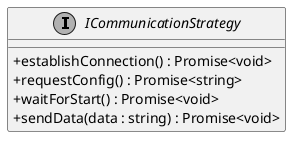 @startuml
skinparam linetype ortho
skinparam monochrome true
skinparam classAttributeIconSize 0

interface ICommunicationStrategy {
    + establishConnection() : Promise<void>
    + requestConfig() : Promise<string>
    + waitForStart() : Promise<void>
    + sendData(data : string) : Promise<void>
}
@enduml
